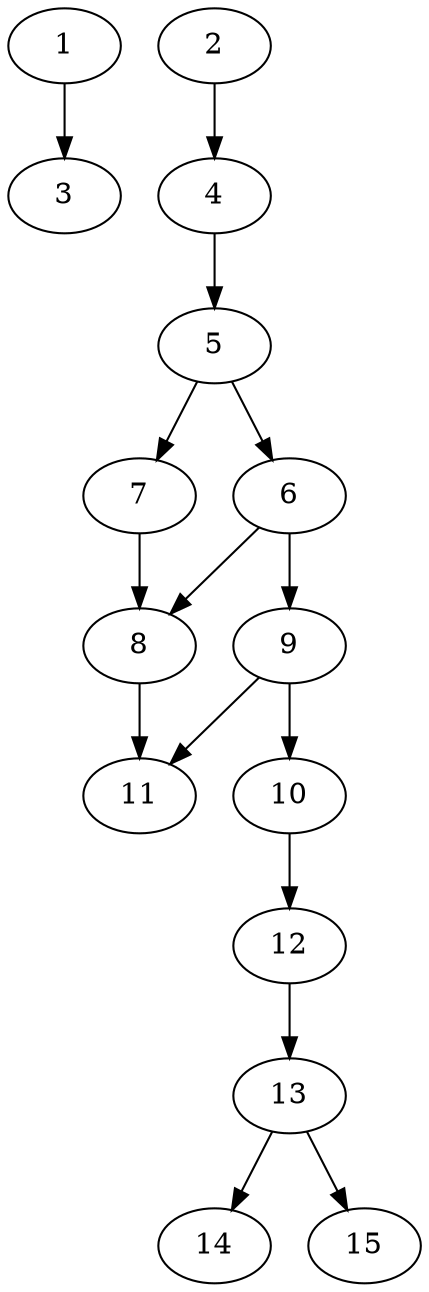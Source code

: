 // DAG automatically generated by daggen at Thu Oct  3 13:59:26 2019
// ./daggen --dot -n 15 --ccr 0.3 --fat 0.3 --regular 0.7 --density 0.6 --mindata 5242880 --maxdata 52428800 
digraph G {
  1 [size="98942293", alpha="0.05", expect_size="29682688"] 
  1 -> 3 [size ="29682688"]
  2 [size="57914027", alpha="0.12", expect_size="17374208"] 
  2 -> 4 [size ="17374208"]
  3 [size="137601707", alpha="0.11", expect_size="41280512"] 
  4 [size="25384960", alpha="0.16", expect_size="7615488"] 
  4 -> 5 [size ="7615488"]
  5 [size="99024213", alpha="0.02", expect_size="29707264"] 
  5 -> 6 [size ="29707264"]
  5 -> 7 [size ="29707264"]
  6 [size="24596480", alpha="0.01", expect_size="7378944"] 
  6 -> 8 [size ="7378944"]
  6 -> 9 [size ="7378944"]
  7 [size="148340053", alpha="0.15", expect_size="44502016"] 
  7 -> 8 [size ="44502016"]
  8 [size="89142613", alpha="0.14", expect_size="26742784"] 
  8 -> 11 [size ="26742784"]
  9 [size="127692800", alpha="0.07", expect_size="38307840"] 
  9 -> 10 [size ="38307840"]
  9 -> 11 [size ="38307840"]
  10 [size="56644267", alpha="0.07", expect_size="16993280"] 
  10 -> 12 [size ="16993280"]
  11 [size="143407787", alpha="0.11", expect_size="43022336"] 
  12 [size="25057280", alpha="0.01", expect_size="7517184"] 
  12 -> 13 [size ="7517184"]
  13 [size="121340587", alpha="0.05", expect_size="36402176"] 
  13 -> 14 [size ="36402176"]
  13 -> 15 [size ="36402176"]
  14 [size="52237653", alpha="0.07", expect_size="15671296"] 
  15 [size="20107947", alpha="0.05", expect_size="6032384"] 
}
